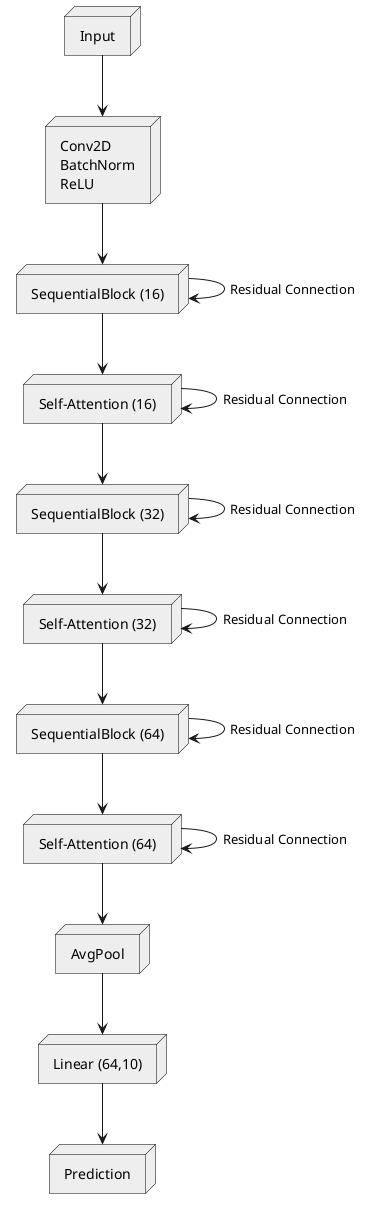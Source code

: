 ' -*- coding: utf-8 -*-
' Created on 2024-12-07 17:17:55 Saturday
' @author: Nikhil Kapila

@startuml
skinparam backgroundColor #ffffff
skinparam node {
    BackgroundColor #eeeeee
    BorderColor #000000
    FontColor #000000
}

' title ResNet20 for CIFAR-10

node "Input" as cifar10
node "Conv2D\nBatchNorm\nReLU" as conv2d_relu
node "SequentialBlock (16)" as seq16
node "Self-Attention (16)" as selfatt16
node "SequentialBlock (32)" as seq32
node "Self-Attention (32)" as selfatt32
node "SequentialBlock (64)" as seq64
node "Self-Attention (64)" as selfatt64
node "AvgPool" as avgpool
node "Linear (64,10)" as linear
node "Prediction" as pred

cifar10 --> conv2d_relu
conv2d_relu --> seq16
seq16 -down-> seq16 : Residual Connection
seq16 --> selfatt16
selfatt16 -down-> selfatt16 : Residual Connection
selfatt16 --> seq32
seq32 -down-> seq32 : Residual Connection
seq32 --> selfatt32
selfatt32 -down-> selfatt32 : Residual Connection
selfatt32 --> seq64
seq64 -down-> seq64 : Residual Connection
seq64 --> selfatt64
selfatt64 -down-> selfatt64 : Residual Connection
selfatt64 --> avgpool
avgpool --> linear
linear --> pred

@enduml

